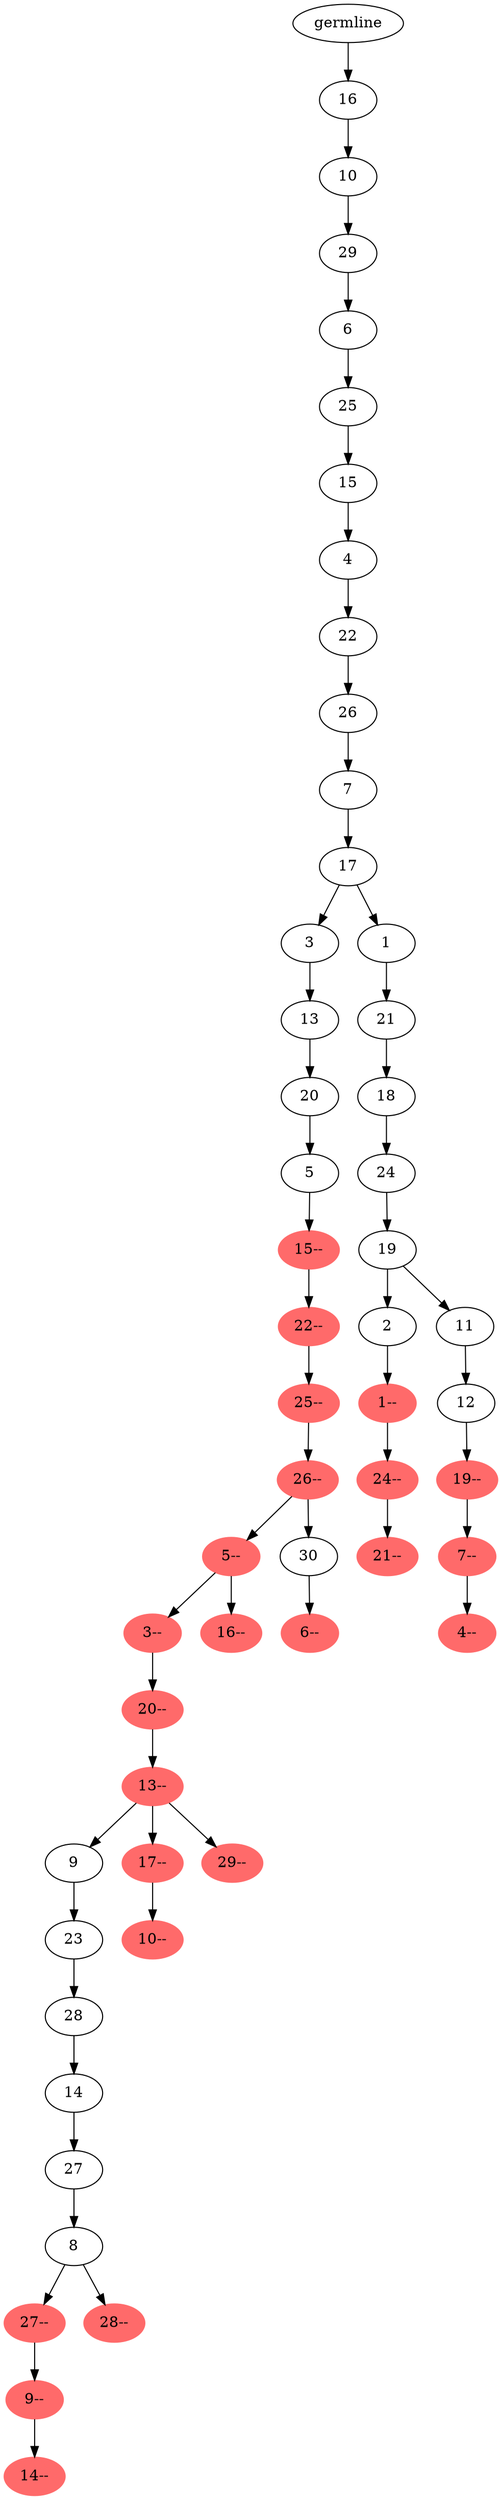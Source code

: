 digraph phylogeny {
	"55" [label="germline"];
	"55" -> "54";
	"54" [label="16"];
	"54" -> "53";
	"53" [label="10"];
	"53" -> "52";
	"52" [label="29"];
	"52" -> "51";
	"51" [label="6"];
	"51" -> "50";
	"50" [label="25"];
	"50" -> "49";
	"49" [label="15"];
	"49" -> "48";
	"48" [label="4"];
	"48" -> "47";
	"47" [label="22"];
	"47" -> "46";
	"46" [label="26"];
	"46" -> "45";
	"45" [label="7"];
	"45" -> "44";
	"44" [label="17"];
	"44" -> "26";
	"26" [label="3"];
	"26" -> "25";
	"25" [label="13"];
	"25" -> "24";
	"24" [label="20"];
	"24" -> "23";
	"23" [label="5"];
	"23" -> "4";
	"4" [color=indianred1, style=filled, label="15--"];
	"4" -> "3";
	"3" [color=indianred1, style=filled, label="22--"];
	"3" -> "2";
	"2" [color=indianred1, style=filled, label="25--"];
	"2" -> "1";
	"1" [color=indianred1, style=filled, label="26--"];
	"1" -> "20";
	"20" [color=indianred1, style=filled, label="5--"];
	"20" -> "19";
	"19" [color=indianred1, style=filled, label="3--"];
	"19" -> "22";
	"22" [color=indianred1, style=filled, label="20--"];
	"22" -> "18";
	"18" [color=indianred1, style=filled, label="13--"];
	"18" -> "17";
	"17" [label="9"];
	"17" -> "16";
	"16" [label="23"];
	"16" -> "15";
	"15" [label="28"];
	"15" -> "14";
	"14" [label="14"];
	"14" -> "13";
	"13" [label="27"];
	"13" -> "11";
	"11" [label="8"];
	"11" -> "9";
	"9" [color=indianred1, style=filled, label="27--"];
	"9" -> "8";
	"8" [color=indianred1, style=filled, label="9--"];
	"8" -> "7";
	"7" [color=indianred1, style=filled, label="14--"];
	"11" -> "10";
	"10" [color=indianred1, style=filled, label="28--"];
	"18" -> "12";
	"12" [color=indianred1, style=filled, label="17--"];
	"12" -> "5";
	"5" [color=indianred1, style=filled, label="10--"];
	"18" -> "0";
	"0" [color=indianred1, style=filled, label="29--"];
	"20" -> "32";
	"32" [color=indianred1, style=filled, label="16--"];
	"1" -> "21";
	"21" [label="30"];
	"21" -> "6";
	"6" [color=indianred1, style=filled, label="6--"];
	"44" -> "43";
	"43" [label="1"];
	"43" -> "42";
	"42" [label="21"];
	"42" -> "41";
	"41" [label="18"];
	"41" -> "40";
	"40" [label="24"];
	"40" -> "39";
	"39" [label="19"];
	"39" -> "38";
	"38" [label="2"];
	"38" -> "33";
	"33" [color=indianred1, style=filled, label="1--"];
	"33" -> "30";
	"30" [color=indianred1, style=filled, label="24--"];
	"30" -> "29";
	"29" [color=indianred1, style=filled, label="21--"];
	"39" -> "37";
	"37" [label="11"];
	"37" -> "36";
	"36" [label="12"];
	"36" -> "34";
	"34" [color=indianred1, style=filled, label="19--"];
	"34" -> "27";
	"27" [color=indianred1, style=filled, label="7--"];
	"27" -> "28";
	"28" [color=indianred1, style=filled, label="4--"];
}
